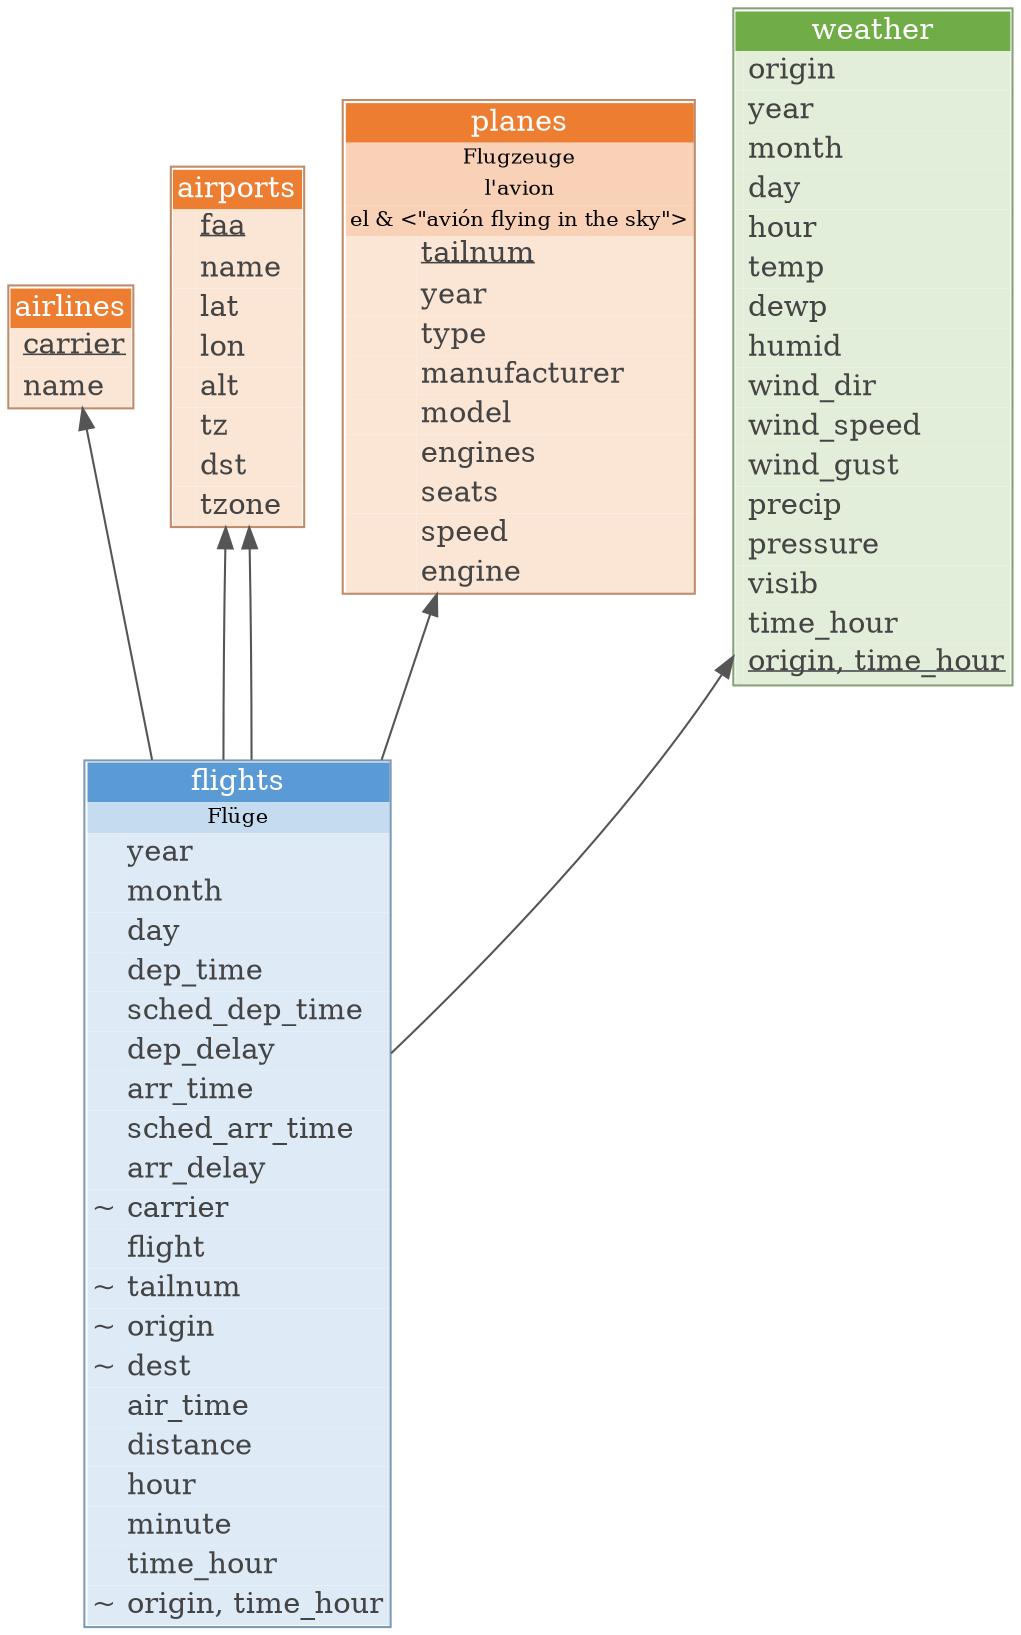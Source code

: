 #data_model
digraph {
graph [rankdir=BT tooltip="Data Model" ]

node [margin=0 fontcolor = "#444444" ]

edge [color = "#555555", arrowsize = 1, ]

pack=true
packmode= "node"

  "airlines" [id = "airlines", label = <<TABLE ALIGN="LEFT" BORDER="1" CELLBORDER="0" CELLSPACING="0" COLOR="#9E5320AA">
    <TR>
      <TD COLSPAN="2" BGCOLOR="#ED7D31FF" BORDER="0"><FONT COLOR="#FFFFFF">airlines</FONT>
</TD>
    </TR>
    <TR>
      <TD ALIGN="LEFT" BGCOLOR="#FBE5D5FF"></TD>
      <TD ALIGN="LEFT" BGCOLOR="#FBE5D5FF"><U>carrier</U></TD>
    </TR>
    <TR>
      <TD ALIGN="LEFT" BGCOLOR="#FBE5D5FF"></TD>
      <TD ALIGN="LEFT" BGCOLOR="#FBE5D5FF">name</TD>
    </TR>
  </TABLE>>, shape = "plaintext"] 

  "airports" [id = "airports", label = <<TABLE ALIGN="LEFT" BORDER="1" CELLBORDER="0" CELLSPACING="0" COLOR="#9E5320AA">
    <TR>
      <TD COLSPAN="2" BGCOLOR="#ED7D31FF" BORDER="0"><FONT COLOR="#FFFFFF">airports</FONT>
</TD>
    </TR>
    <TR>
      <TD ALIGN="LEFT" BGCOLOR="#FBE5D5FF"></TD>
      <TD ALIGN="LEFT" BGCOLOR="#FBE5D5FF"><U>faa</U></TD>
    </TR>
    <TR>
      <TD ALIGN="LEFT" BGCOLOR="#FBE5D5FF"></TD>
      <TD ALIGN="LEFT" BGCOLOR="#FBE5D5FF">name</TD>
    </TR>
    <TR>
      <TD ALIGN="LEFT" BGCOLOR="#FBE5D5FF"></TD>
      <TD ALIGN="LEFT" BGCOLOR="#FBE5D5FF">lat</TD>
    </TR>
    <TR>
      <TD ALIGN="LEFT" BGCOLOR="#FBE5D5FF"></TD>
      <TD ALIGN="LEFT" BGCOLOR="#FBE5D5FF">lon</TD>
    </TR>
    <TR>
      <TD ALIGN="LEFT" BGCOLOR="#FBE5D5FF"></TD>
      <TD ALIGN="LEFT" BGCOLOR="#FBE5D5FF">alt</TD>
    </TR>
    <TR>
      <TD ALIGN="LEFT" BGCOLOR="#FBE5D5FF"></TD>
      <TD ALIGN="LEFT" BGCOLOR="#FBE5D5FF">tz</TD>
    </TR>
    <TR>
      <TD ALIGN="LEFT" BGCOLOR="#FBE5D5FF"></TD>
      <TD ALIGN="LEFT" BGCOLOR="#FBE5D5FF">dst</TD>
    </TR>
    <TR>
      <TD ALIGN="LEFT" BGCOLOR="#FBE5D5FF"></TD>
      <TD ALIGN="LEFT" BGCOLOR="#FBE5D5FF">tzone</TD>
    </TR>
  </TABLE>>, shape = "plaintext"] 

  "flights" [id = "flights", label = <<TABLE ALIGN="LEFT" BORDER="1" CELLBORDER="0" CELLSPACING="0" COLOR="#3C678EAA">
    <TR>
      <TD COLSPAN="2" BGCOLOR="#5B9BD5FF" BORDER="0"><FONT COLOR="#FFFFFF">flights</FONT>
</TD>
    </TR>
    <TR>
      <TD COLSPAN="2" BGCOLOR="#C5DCF0FF" BORDER="0" COLOR="#000000"><FONT COLSPAN="2" BGCOLOR="#C5DCF0FF" BORDER="0" COLOR="#000000" POINT-SIZE="10">Flüge</FONT>
</TD>
    </TR>
    <TR>
      <TD ALIGN="LEFT" BGCOLOR="#DEEBF6FF"></TD>
      <TD ALIGN="LEFT" BGCOLOR="#DEEBF6FF">year</TD>
    </TR>
    <TR>
      <TD ALIGN="LEFT" BGCOLOR="#DEEBF6FF"></TD>
      <TD ALIGN="LEFT" BGCOLOR="#DEEBF6FF">month</TD>
    </TR>
    <TR>
      <TD ALIGN="LEFT" BGCOLOR="#DEEBF6FF"></TD>
      <TD ALIGN="LEFT" BGCOLOR="#DEEBF6FF">day</TD>
    </TR>
    <TR>
      <TD ALIGN="LEFT" BGCOLOR="#DEEBF6FF"></TD>
      <TD ALIGN="LEFT" BGCOLOR="#DEEBF6FF">dep_time</TD>
    </TR>
    <TR>
      <TD ALIGN="LEFT" BGCOLOR="#DEEBF6FF"></TD>
      <TD ALIGN="LEFT" BGCOLOR="#DEEBF6FF">sched_dep_time</TD>
    </TR>
    <TR>
      <TD ALIGN="LEFT" BGCOLOR="#DEEBF6FF"></TD>
      <TD ALIGN="LEFT" BGCOLOR="#DEEBF6FF">dep_delay</TD>
    </TR>
    <TR>
      <TD ALIGN="LEFT" BGCOLOR="#DEEBF6FF"></TD>
      <TD ALIGN="LEFT" BGCOLOR="#DEEBF6FF">arr_time</TD>
    </TR>
    <TR>
      <TD ALIGN="LEFT" BGCOLOR="#DEEBF6FF"></TD>
      <TD ALIGN="LEFT" BGCOLOR="#DEEBF6FF">sched_arr_time</TD>
    </TR>
    <TR>
      <TD ALIGN="LEFT" BGCOLOR="#DEEBF6FF"></TD>
      <TD ALIGN="LEFT" BGCOLOR="#DEEBF6FF">arr_delay</TD>
    </TR>
    <TR>
      <TD ALIGN="LEFT" BGCOLOR="#DEEBF6FF">~</TD>
      <TD ALIGN="LEFT" BGCOLOR="#DEEBF6FF">carrier</TD>
    </TR>
    <TR>
      <TD ALIGN="LEFT" BGCOLOR="#DEEBF6FF"></TD>
      <TD ALIGN="LEFT" BGCOLOR="#DEEBF6FF">flight</TD>
    </TR>
    <TR>
      <TD ALIGN="LEFT" BGCOLOR="#DEEBF6FF">~</TD>
      <TD ALIGN="LEFT" BGCOLOR="#DEEBF6FF">tailnum</TD>
    </TR>
    <TR>
      <TD ALIGN="LEFT" BGCOLOR="#DEEBF6FF">~</TD>
      <TD ALIGN="LEFT" BGCOLOR="#DEEBF6FF">origin</TD>
    </TR>
    <TR>
      <TD ALIGN="LEFT" BGCOLOR="#DEEBF6FF">~</TD>
      <TD ALIGN="LEFT" BGCOLOR="#DEEBF6FF">dest</TD>
    </TR>
    <TR>
      <TD ALIGN="LEFT" BGCOLOR="#DEEBF6FF"></TD>
      <TD ALIGN="LEFT" BGCOLOR="#DEEBF6FF">air_time</TD>
    </TR>
    <TR>
      <TD ALIGN="LEFT" BGCOLOR="#DEEBF6FF"></TD>
      <TD ALIGN="LEFT" BGCOLOR="#DEEBF6FF">distance</TD>
    </TR>
    <TR>
      <TD ALIGN="LEFT" BGCOLOR="#DEEBF6FF"></TD>
      <TD ALIGN="LEFT" BGCOLOR="#DEEBF6FF">hour</TD>
    </TR>
    <TR>
      <TD ALIGN="LEFT" BGCOLOR="#DEEBF6FF"></TD>
      <TD ALIGN="LEFT" BGCOLOR="#DEEBF6FF">minute</TD>
    </TR>
    <TR>
      <TD ALIGN="LEFT" BGCOLOR="#DEEBF6FF"></TD>
      <TD ALIGN="LEFT" BGCOLOR="#DEEBF6FF">time_hour</TD>
    </TR>
    <TR>
      <TD ALIGN="LEFT" BGCOLOR="#DEEBF6FF">~</TD>
      <TD ALIGN="LEFT" BGCOLOR="#DEEBF6FF">origin, time_hour</TD>
    </TR>
  </TABLE>>, shape = "plaintext"] 

  "planes" [id = "planes", label = <<TABLE ALIGN="LEFT" BORDER="1" CELLBORDER="0" CELLSPACING="0" COLOR="#9E5320AA">
    <TR>
      <TD COLSPAN="2" BGCOLOR="#ED7D31FF" BORDER="0"><FONT COLOR="#FFFFFF">planes</FONT>
</TD>
    </TR>
    <TR>
      <TD COLSPAN="2" BGCOLOR="#F8D1B6FF" BORDER="0" COLOR="#000000"><FONT COLSPAN="2" BGCOLOR="#F8D1B6FF" BORDER="0" COLOR="#000000" POINT-SIZE="10">Flugzeuge</FONT>
</TD>
    </TR>
    <TR>
      <TD COLSPAN="2" BGCOLOR="#F8D1B6FF" BORDER="0" COLOR="#000000"><FONT COLSPAN="2" BGCOLOR="#F8D1B6FF" BORDER="0" COLOR="#000000" POINT-SIZE="10">l&#39;avion</FONT>
</TD>
    </TR>
    <TR>
      <TD COLSPAN="2" BGCOLOR="#F8D1B6FF" BORDER="0" COLOR="#000000"><FONT COLSPAN="2" BGCOLOR="#F8D1B6FF" BORDER="0" COLOR="#000000" POINT-SIZE="10">el &amp; &lt;&#34;avión flying in the sky&#34;&gt;</FONT>
</TD>
    </TR>
    <TR>
      <TD ALIGN="LEFT" BGCOLOR="#FBE5D5FF"></TD>
      <TD ALIGN="LEFT" BGCOLOR="#FBE5D5FF"><U>tailnum</U></TD>
    </TR>
    <TR>
      <TD ALIGN="LEFT" BGCOLOR="#FBE5D5FF"></TD>
      <TD ALIGN="LEFT" BGCOLOR="#FBE5D5FF">year</TD>
    </TR>
    <TR>
      <TD ALIGN="LEFT" BGCOLOR="#FBE5D5FF"></TD>
      <TD ALIGN="LEFT" BGCOLOR="#FBE5D5FF">type</TD>
    </TR>
    <TR>
      <TD ALIGN="LEFT" BGCOLOR="#FBE5D5FF"></TD>
      <TD ALIGN="LEFT" BGCOLOR="#FBE5D5FF">manufacturer</TD>
    </TR>
    <TR>
      <TD ALIGN="LEFT" BGCOLOR="#FBE5D5FF"></TD>
      <TD ALIGN="LEFT" BGCOLOR="#FBE5D5FF">model</TD>
    </TR>
    <TR>
      <TD ALIGN="LEFT" BGCOLOR="#FBE5D5FF"></TD>
      <TD ALIGN="LEFT" BGCOLOR="#FBE5D5FF">engines</TD>
    </TR>
    <TR>
      <TD ALIGN="LEFT" BGCOLOR="#FBE5D5FF"></TD>
      <TD ALIGN="LEFT" BGCOLOR="#FBE5D5FF">seats</TD>
    </TR>
    <TR>
      <TD ALIGN="LEFT" BGCOLOR="#FBE5D5FF"></TD>
      <TD ALIGN="LEFT" BGCOLOR="#FBE5D5FF">speed</TD>
    </TR>
    <TR>
      <TD ALIGN="LEFT" BGCOLOR="#FBE5D5FF"></TD>
      <TD ALIGN="LEFT" BGCOLOR="#FBE5D5FF">engine</TD>
    </TR>
  </TABLE>>, shape = "plaintext"] 

  "weather" [id = "weather", label = <<TABLE ALIGN="LEFT" BORDER="1" CELLBORDER="0" CELLSPACING="0" COLOR="#4A732FAA">
    <TR>
      <TD COLSPAN="2" BGCOLOR="#70AD47FF" BORDER="0"><FONT COLOR="#FFFFFF">weather</FONT>
</TD>
    </TR>
    <TR>
      <TD ALIGN="LEFT" BGCOLOR="#E2EEDAFF"></TD>
      <TD ALIGN="LEFT" BGCOLOR="#E2EEDAFF">origin</TD>
    </TR>
    <TR>
      <TD ALIGN="LEFT" BGCOLOR="#E2EEDAFF"></TD>
      <TD ALIGN="LEFT" BGCOLOR="#E2EEDAFF">year</TD>
    </TR>
    <TR>
      <TD ALIGN="LEFT" BGCOLOR="#E2EEDAFF"></TD>
      <TD ALIGN="LEFT" BGCOLOR="#E2EEDAFF">month</TD>
    </TR>
    <TR>
      <TD ALIGN="LEFT" BGCOLOR="#E2EEDAFF"></TD>
      <TD ALIGN="LEFT" BGCOLOR="#E2EEDAFF">day</TD>
    </TR>
    <TR>
      <TD ALIGN="LEFT" BGCOLOR="#E2EEDAFF"></TD>
      <TD ALIGN="LEFT" BGCOLOR="#E2EEDAFF">hour</TD>
    </TR>
    <TR>
      <TD ALIGN="LEFT" BGCOLOR="#E2EEDAFF"></TD>
      <TD ALIGN="LEFT" BGCOLOR="#E2EEDAFF">temp</TD>
    </TR>
    <TR>
      <TD ALIGN="LEFT" BGCOLOR="#E2EEDAFF"></TD>
      <TD ALIGN="LEFT" BGCOLOR="#E2EEDAFF">dewp</TD>
    </TR>
    <TR>
      <TD ALIGN="LEFT" BGCOLOR="#E2EEDAFF"></TD>
      <TD ALIGN="LEFT" BGCOLOR="#E2EEDAFF">humid</TD>
    </TR>
    <TR>
      <TD ALIGN="LEFT" BGCOLOR="#E2EEDAFF"></TD>
      <TD ALIGN="LEFT" BGCOLOR="#E2EEDAFF">wind_dir</TD>
    </TR>
    <TR>
      <TD ALIGN="LEFT" BGCOLOR="#E2EEDAFF"></TD>
      <TD ALIGN="LEFT" BGCOLOR="#E2EEDAFF">wind_speed</TD>
    </TR>
    <TR>
      <TD ALIGN="LEFT" BGCOLOR="#E2EEDAFF"></TD>
      <TD ALIGN="LEFT" BGCOLOR="#E2EEDAFF">wind_gust</TD>
    </TR>
    <TR>
      <TD ALIGN="LEFT" BGCOLOR="#E2EEDAFF"></TD>
      <TD ALIGN="LEFT" BGCOLOR="#E2EEDAFF">precip</TD>
    </TR>
    <TR>
      <TD ALIGN="LEFT" BGCOLOR="#E2EEDAFF"></TD>
      <TD ALIGN="LEFT" BGCOLOR="#E2EEDAFF">pressure</TD>
    </TR>
    <TR>
      <TD ALIGN="LEFT" BGCOLOR="#E2EEDAFF"></TD>
      <TD ALIGN="LEFT" BGCOLOR="#E2EEDAFF">visib</TD>
    </TR>
    <TR>
      <TD ALIGN="LEFT" BGCOLOR="#E2EEDAFF"></TD>
      <TD ALIGN="LEFT" BGCOLOR="#E2EEDAFF">time_hour</TD>
    </TR>
    <TR>
      <TD ALIGN="LEFT" BGCOLOR="#E2EEDAFF"></TD>
      <TD ALIGN="LEFT" BGCOLOR="#E2EEDAFF"><U>origin, time_hour</U></TD>
    </TR>
  </TABLE>>, shape = "plaintext"] 

"flights"->"airlines" [id="flights_1"]
"flights"->"airports" [id="flights_2"]
"flights"->"airports" [id="flights_3"]
"flights"->"planes" [id="flights_4"]
"flights"->"weather" [id="flights_5"]
}
